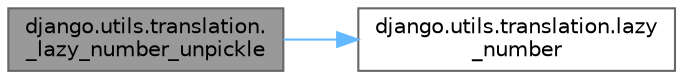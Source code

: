 digraph "django.utils.translation._lazy_number_unpickle"
{
 // LATEX_PDF_SIZE
  bgcolor="transparent";
  edge [fontname=Helvetica,fontsize=10,labelfontname=Helvetica,labelfontsize=10];
  node [fontname=Helvetica,fontsize=10,shape=box,height=0.2,width=0.4];
  rankdir="LR";
  Node1 [id="Node000001",label="django.utils.translation.\l_lazy_number_unpickle",height=0.2,width=0.4,color="gray40", fillcolor="grey60", style="filled", fontcolor="black",tooltip=" "];
  Node1 -> Node2 [id="edge1_Node000001_Node000002",color="steelblue1",style="solid",tooltip=" "];
  Node2 [id="Node000002",label="django.utils.translation.lazy\l_number",height=0.2,width=0.4,color="grey40", fillcolor="white", style="filled",URL="$namespacedjango_1_1utils_1_1translation.html#a2c3f3517a2d6a15a8dc0275acad03963",tooltip=" "];
}
